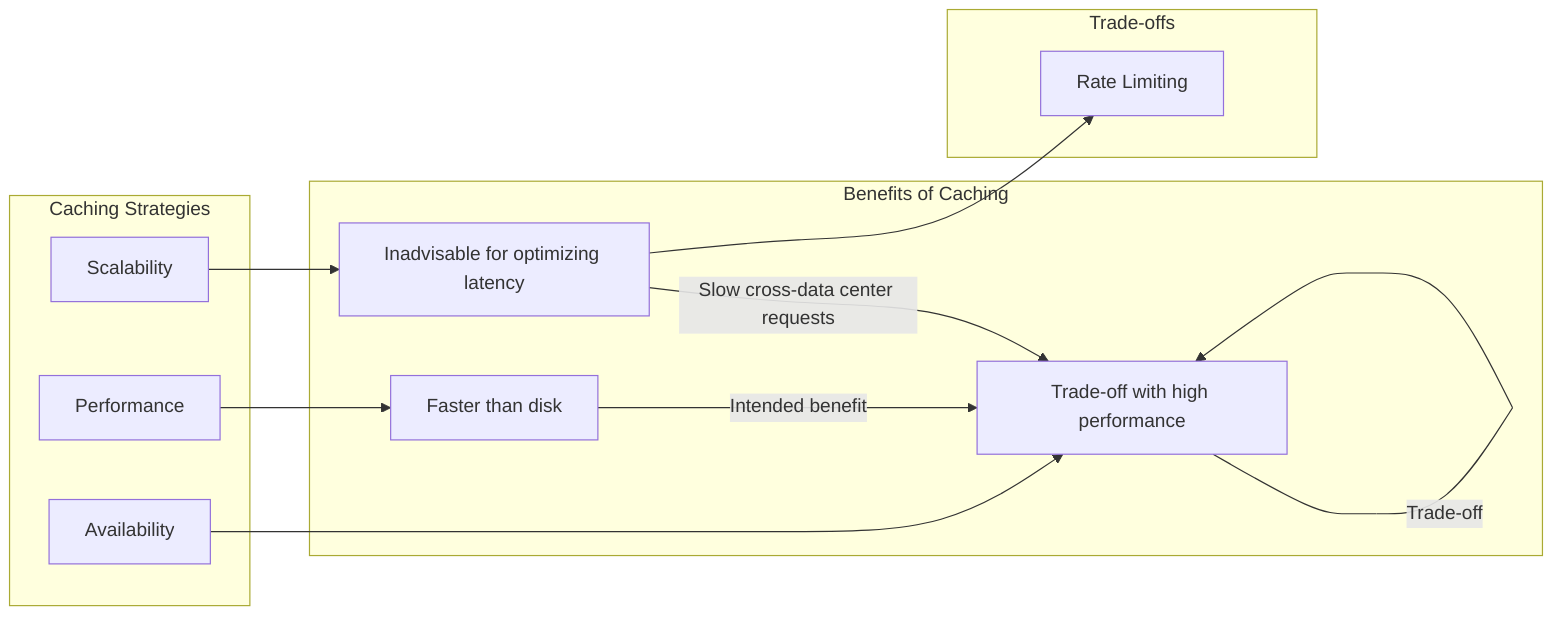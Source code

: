 flowchart LR

    subgraph "Caching Strategies"
        performance["Performance"]
        availability["Availability"]
        scalability["Scalability"]
    end

    subgraph "Benefits of Caching"
        performance --> performance_details["Faster than disk"]
        availability --> availability_details["Service still available"]
        scalability --> scalability_details["Serve much of the load"]
    end

    subgraph "Trade-offs"
        availability_details["Trade-off with high performance"]
        scalability_details["Inadvisable for optimizing latency"]
        rate_limiting["Rate Limiting"]
    end

    performance_details -->|Intended benefit| availability_details
    availability_details -->|Subset of data| availability_details
    availability_details -->|Trade-off| availability_details
    scalability_details -->|Slow cross-data center requests| availability_details
    scalability_details --> rate_limiting
